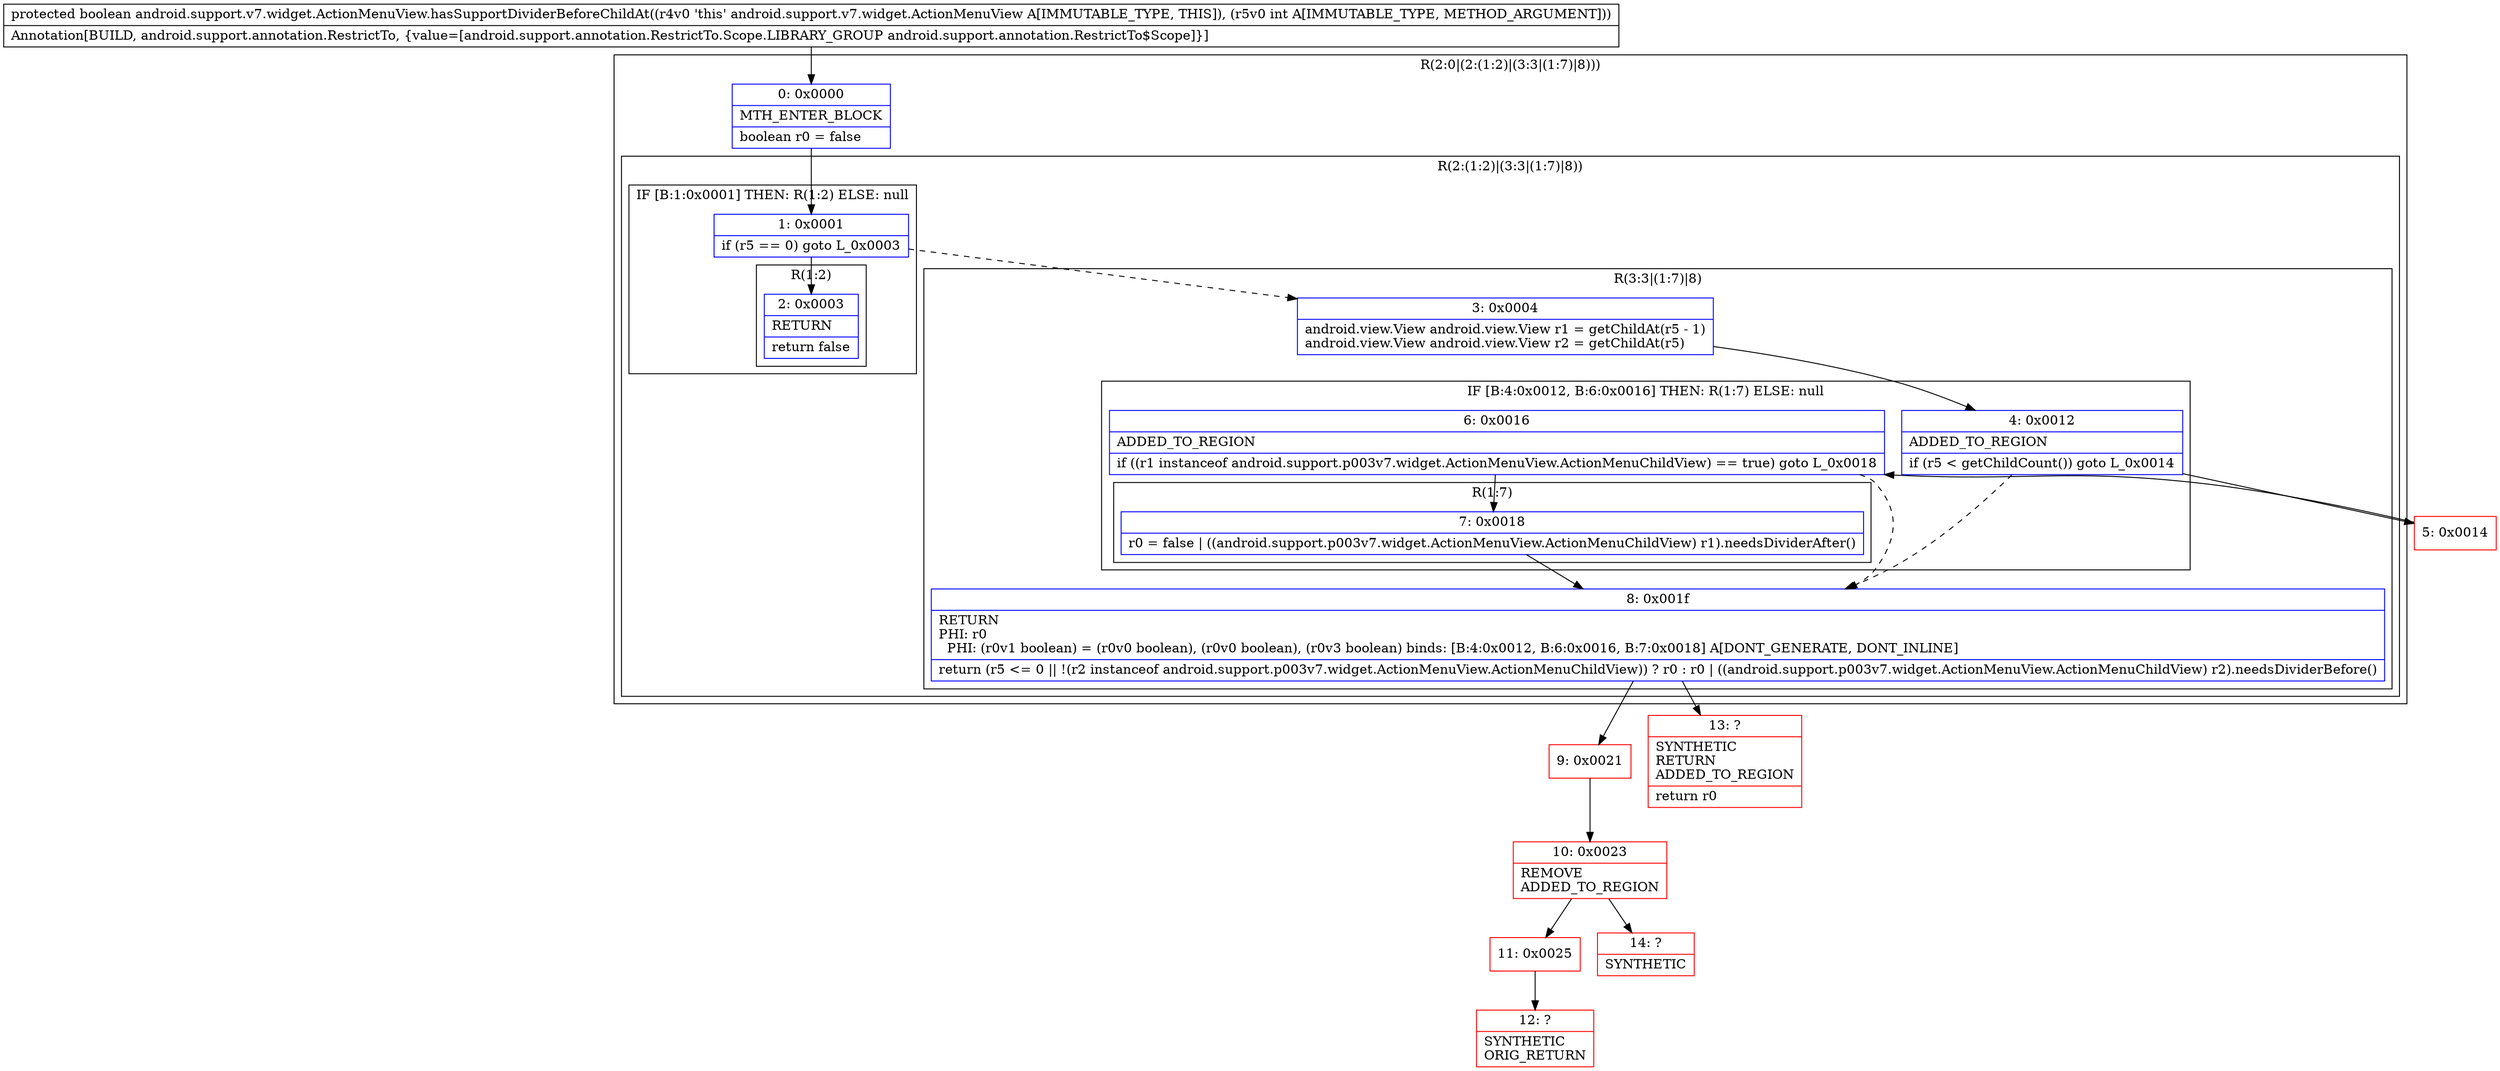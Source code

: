 digraph "CFG forandroid.support.v7.widget.ActionMenuView.hasSupportDividerBeforeChildAt(I)Z" {
subgraph cluster_Region_1777964535 {
label = "R(2:0|(2:(1:2)|(3:3|(1:7)|8)))";
node [shape=record,color=blue];
Node_0 [shape=record,label="{0\:\ 0x0000|MTH_ENTER_BLOCK\l|boolean r0 = false\l}"];
subgraph cluster_Region_1314347434 {
label = "R(2:(1:2)|(3:3|(1:7)|8))";
node [shape=record,color=blue];
subgraph cluster_IfRegion_1073214873 {
label = "IF [B:1:0x0001] THEN: R(1:2) ELSE: null";
node [shape=record,color=blue];
Node_1 [shape=record,label="{1\:\ 0x0001|if (r5 == 0) goto L_0x0003\l}"];
subgraph cluster_Region_600238711 {
label = "R(1:2)";
node [shape=record,color=blue];
Node_2 [shape=record,label="{2\:\ 0x0003|RETURN\l|return false\l}"];
}
}
subgraph cluster_Region_2109641761 {
label = "R(3:3|(1:7)|8)";
node [shape=record,color=blue];
Node_3 [shape=record,label="{3\:\ 0x0004|android.view.View android.view.View r1 = getChildAt(r5 \- 1)\landroid.view.View android.view.View r2 = getChildAt(r5)\l}"];
subgraph cluster_IfRegion_770234406 {
label = "IF [B:4:0x0012, B:6:0x0016] THEN: R(1:7) ELSE: null";
node [shape=record,color=blue];
Node_4 [shape=record,label="{4\:\ 0x0012|ADDED_TO_REGION\l|if (r5 \< getChildCount()) goto L_0x0014\l}"];
Node_6 [shape=record,label="{6\:\ 0x0016|ADDED_TO_REGION\l|if ((r1 instanceof android.support.p003v7.widget.ActionMenuView.ActionMenuChildView) == true) goto L_0x0018\l}"];
subgraph cluster_Region_673839915 {
label = "R(1:7)";
node [shape=record,color=blue];
Node_7 [shape=record,label="{7\:\ 0x0018|r0 = false \| ((android.support.p003v7.widget.ActionMenuView.ActionMenuChildView) r1).needsDividerAfter()\l}"];
}
}
Node_8 [shape=record,label="{8\:\ 0x001f|RETURN\lPHI: r0 \l  PHI: (r0v1 boolean) = (r0v0 boolean), (r0v0 boolean), (r0v3 boolean) binds: [B:4:0x0012, B:6:0x0016, B:7:0x0018] A[DONT_GENERATE, DONT_INLINE]\l|return (r5 \<= 0 \|\| !(r2 instanceof android.support.p003v7.widget.ActionMenuView.ActionMenuChildView)) ? r0 : r0 \| ((android.support.p003v7.widget.ActionMenuView.ActionMenuChildView) r2).needsDividerBefore()\l}"];
}
}
}
Node_5 [shape=record,color=red,label="{5\:\ 0x0014}"];
Node_9 [shape=record,color=red,label="{9\:\ 0x0021}"];
Node_10 [shape=record,color=red,label="{10\:\ 0x0023|REMOVE\lADDED_TO_REGION\l}"];
Node_11 [shape=record,color=red,label="{11\:\ 0x0025}"];
Node_12 [shape=record,color=red,label="{12\:\ ?|SYNTHETIC\lORIG_RETURN\l}"];
Node_13 [shape=record,color=red,label="{13\:\ ?|SYNTHETIC\lRETURN\lADDED_TO_REGION\l|return r0\l}"];
Node_14 [shape=record,color=red,label="{14\:\ ?|SYNTHETIC\l}"];
MethodNode[shape=record,label="{protected boolean android.support.v7.widget.ActionMenuView.hasSupportDividerBeforeChildAt((r4v0 'this' android.support.v7.widget.ActionMenuView A[IMMUTABLE_TYPE, THIS]), (r5v0 int A[IMMUTABLE_TYPE, METHOD_ARGUMENT]))  | Annotation[BUILD, android.support.annotation.RestrictTo, \{value=[android.support.annotation.RestrictTo.Scope.LIBRARY_GROUP android.support.annotation.RestrictTo$Scope]\}]\l}"];
MethodNode -> Node_0;
Node_0 -> Node_1;
Node_1 -> Node_2;
Node_1 -> Node_3[style=dashed];
Node_3 -> Node_4;
Node_4 -> Node_5;
Node_4 -> Node_8[style=dashed];
Node_6 -> Node_7;
Node_6 -> Node_8[style=dashed];
Node_7 -> Node_8;
Node_8 -> Node_9;
Node_8 -> Node_13;
Node_5 -> Node_6;
Node_9 -> Node_10;
Node_10 -> Node_11;
Node_10 -> Node_14;
Node_11 -> Node_12;
}

